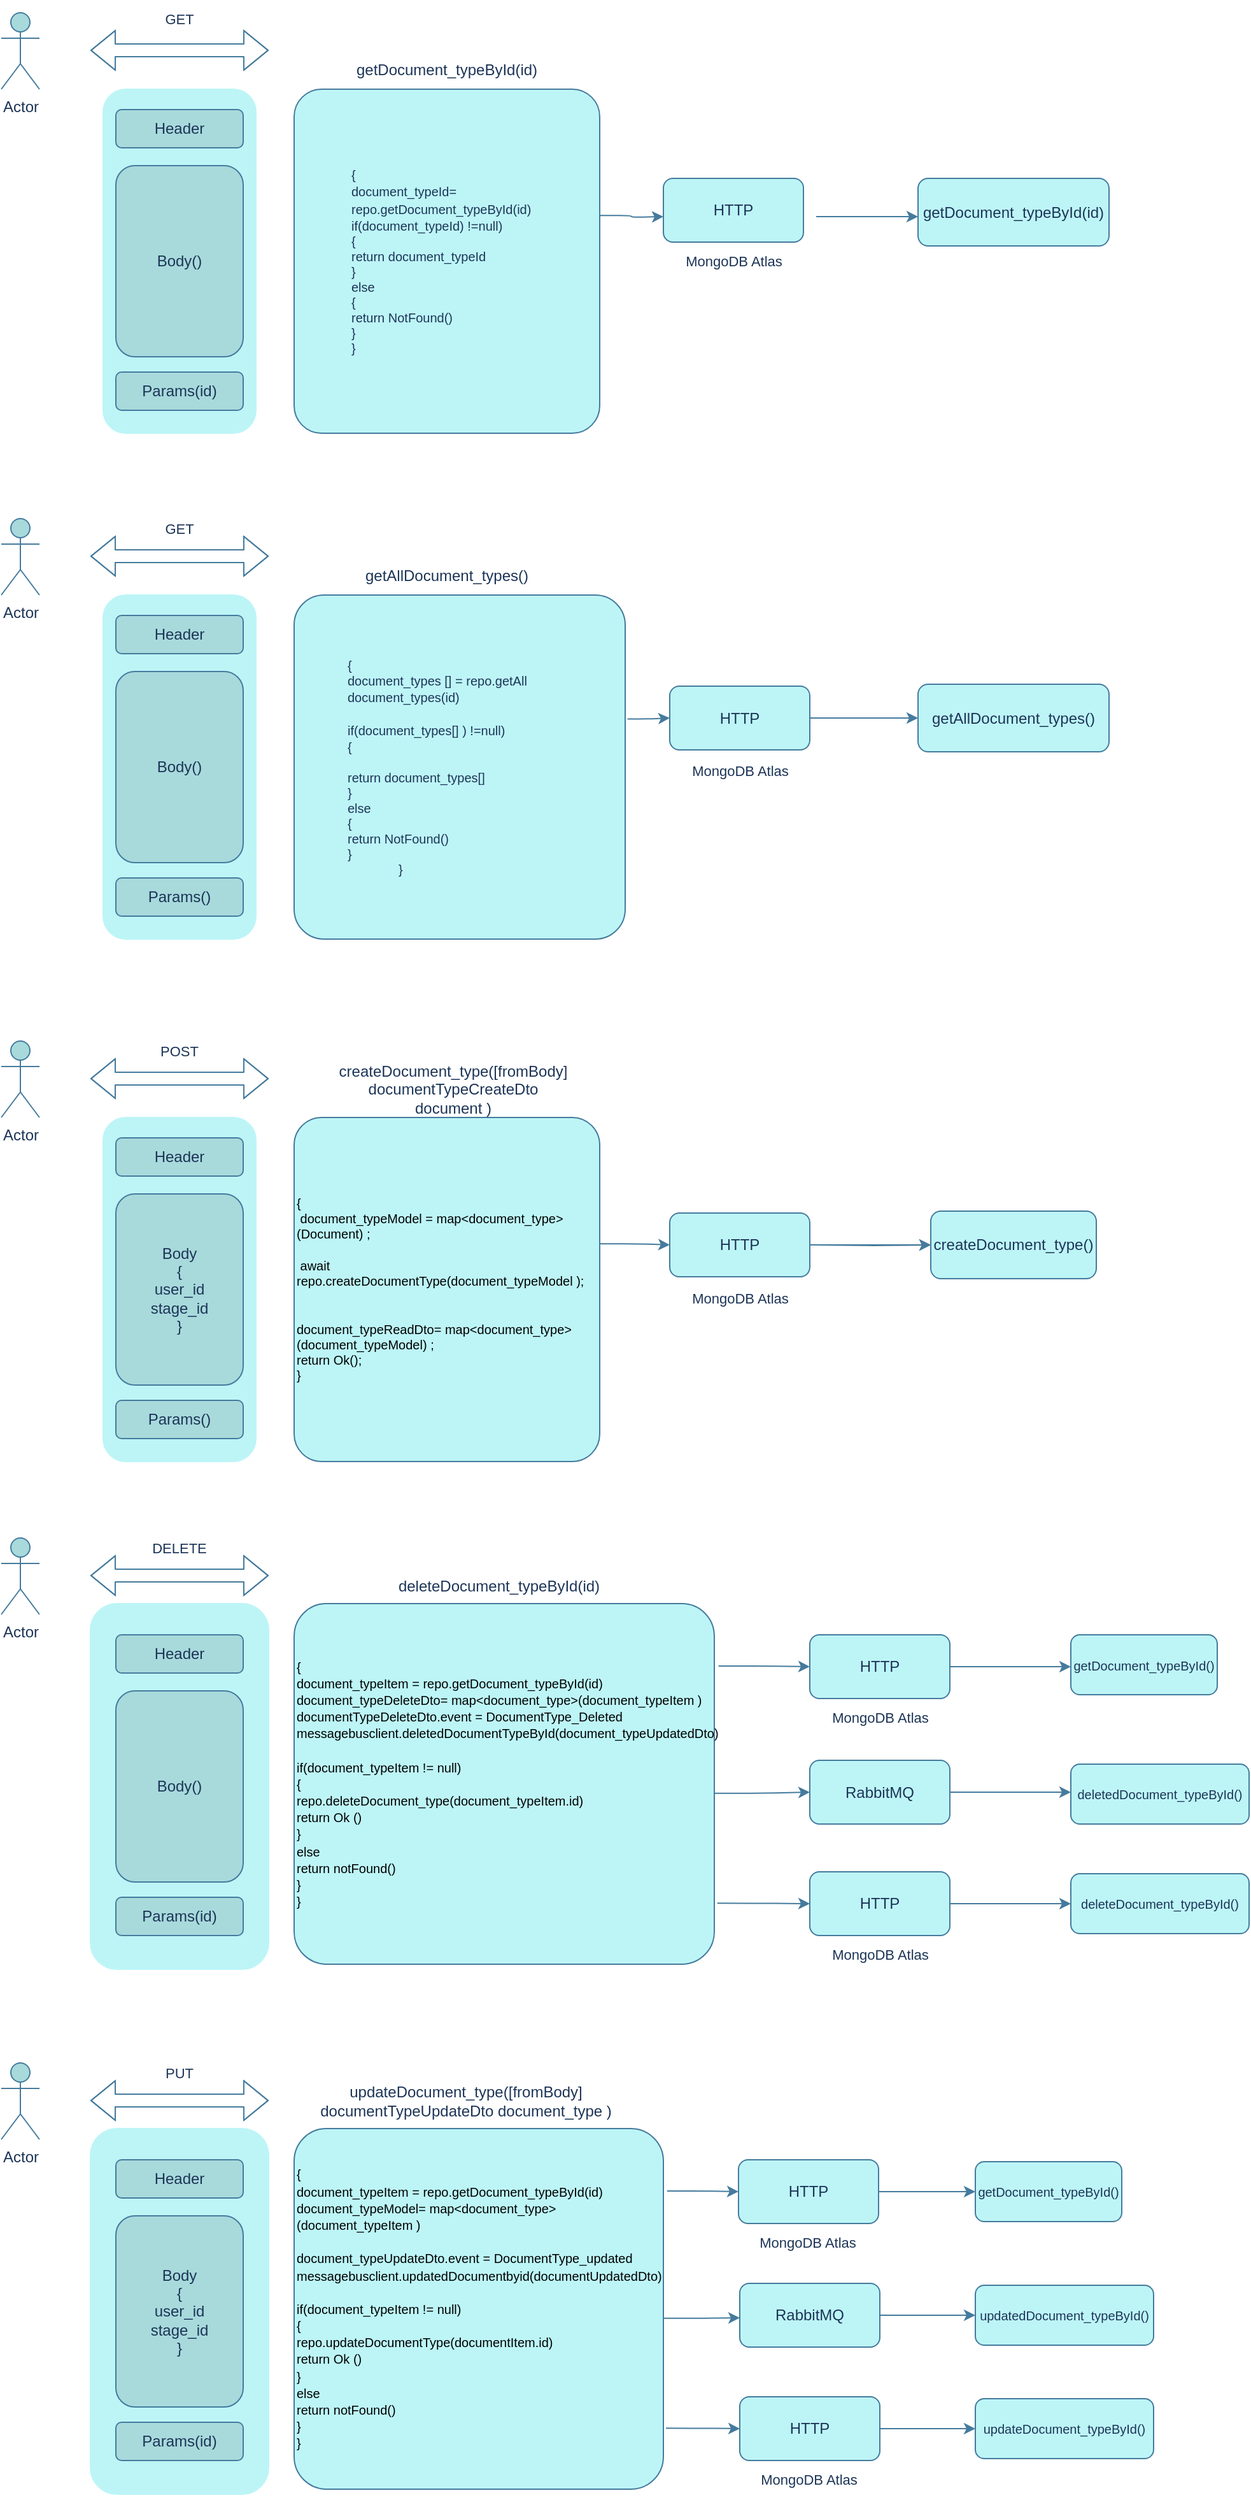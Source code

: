 <mxfile version="20.5.1" type="device"><diagram id="2zOACL7ZlqLiRT4N91eB" name="Page-1"><mxGraphModel dx="981" dy="503" grid="1" gridSize="10" guides="1" tooltips="1" connect="1" arrows="1" fold="1" page="1" pageScale="1" pageWidth="1169" pageHeight="827" math="0" shadow="0"><root><mxCell id="0"/><mxCell id="1" parent="0"/><mxCell id="7pNJb7nZ2fJXbk0nPie5-1" value="Actor" style="shape=umlActor;verticalLabelPosition=bottom;verticalAlign=top;html=1;outlineConnect=0;fillColor=#A8DADC;strokeColor=#457B9D;fontColor=#1D3557;rounded=1;" vertex="1" parent="1"><mxGeometry x="40" y="100" width="30" height="60" as="geometry"/></mxCell><mxCell id="7pNJb7nZ2fJXbk0nPie5-2" value="" style="whiteSpace=wrap;html=1;fillColor=#BDF5F7;strokeColor=#BDF5F7;fontColor=#1D3557;rounded=1;" vertex="1" parent="1"><mxGeometry x="120" y="160" width="120" height="270" as="geometry"/></mxCell><mxCell id="7pNJb7nZ2fJXbk0nPie5-3" value="Header" style="whiteSpace=wrap;html=1;fillColor=#A8DADC;strokeColor=#457B9D;fontColor=#1D3557;rounded=1;" vertex="1" parent="1"><mxGeometry x="130" y="176" width="100" height="30" as="geometry"/></mxCell><mxCell id="7pNJb7nZ2fJXbk0nPie5-4" value="Params(id)" style="whiteSpace=wrap;html=1;fillColor=#A8DADC;strokeColor=#457B9D;fontColor=#1D3557;rounded=1;" vertex="1" parent="1"><mxGeometry x="130" y="382" width="100" height="30" as="geometry"/></mxCell><mxCell id="7pNJb7nZ2fJXbk0nPie5-5" value="Body()" style="whiteSpace=wrap;html=1;fillColor=#A8DADC;strokeColor=#457B9D;fontColor=#1D3557;rounded=1;" vertex="1" parent="1"><mxGeometry x="130" y="220" width="100" height="150" as="geometry"/></mxCell><mxCell id="7pNJb7nZ2fJXbk0nPie5-6" value="" style="shape=flexArrow;endArrow=classic;startArrow=classic;html=1;rounded=1;labelBackgroundColor=#F1FAEE;strokeColor=#457B9D;fontColor=#1D3557;" edge="1" parent="1"><mxGeometry width="100" height="100" relative="1" as="geometry"><mxPoint x="110" y="129.5" as="sourcePoint"/><mxPoint x="250" y="129.5" as="targetPoint"/><Array as="points"><mxPoint x="190" y="129.5"/></Array></mxGeometry></mxCell><mxCell id="7pNJb7nZ2fJXbk0nPie5-7" style="edgeStyle=orthogonalEdgeStyle;orthogonalLoop=1;jettySize=auto;html=1;exitX=1;exitY=0.367;exitDx=0;exitDy=0;exitPerimeter=0;rounded=1;labelBackgroundColor=#F1FAEE;strokeColor=#457B9D;fontColor=#1D3557;" edge="1" parent="1" source="7pNJb7nZ2fJXbk0nPie5-8"><mxGeometry relative="1" as="geometry"><mxPoint x="560" y="260.04" as="targetPoint"/></mxGeometry></mxCell><mxCell id="7pNJb7nZ2fJXbk0nPie5-8" value="&lt;blockquote style=&quot;margin: 0 0 0 40px; border: none; padding: 0px;&quot;&gt;&lt;font style=&quot;font-size: 10px;&quot;&gt;{&lt;br&gt;&lt;/font&gt;&lt;font style=&quot;font-size: 10px;&quot;&gt;&lt;span style=&quot;text-align: justify;&quot;&gt;document_typeId&lt;/span&gt;= repo.getDocument_typeById(id)&lt;br&gt;&lt;/font&gt;&lt;font style=&quot;font-size: 10px;&quot;&gt;if(document_typeId) !=null) &lt;/font&gt;&lt;div style=&quot;font-size: 10px;&quot;&gt;&lt;span style=&quot;background-color: initial;&quot;&gt;&lt;font style=&quot;font-size: 10px;&quot;&gt;{&lt;/font&gt;&lt;/span&gt;&lt;/div&gt;&lt;div style=&quot;text-align: justify; font-size: 10px;&quot;&gt;&lt;span style=&quot;background-color: initial;&quot;&gt;&lt;font style=&quot;font-size: 10px;&quot;&gt;return document_typeId&lt;/font&gt;&lt;/span&gt;&lt;/div&gt;&lt;div style=&quot;text-align: justify; font-size: 10px;&quot;&gt;&lt;span style=&quot;background-color: initial;&quot;&gt;&lt;font style=&quot;font-size: 10px;&quot;&gt;}&lt;/font&gt;&lt;/span&gt;&lt;/div&gt;&lt;div style=&quot;text-align: justify; font-size: 10px;&quot;&gt;&lt;span style=&quot;background-color: initial;&quot;&gt;&lt;font style=&quot;font-size: 10px;&quot;&gt;else&lt;/font&gt;&lt;/span&gt;&lt;/div&gt;&lt;div style=&quot;text-align: justify; font-size: 10px;&quot;&gt;&lt;span style=&quot;background-color: initial;&quot;&gt;&lt;font style=&quot;font-size: 10px;&quot;&gt;{&lt;/font&gt;&lt;/span&gt;&lt;/div&gt;&lt;div style=&quot;text-align: justify; font-size: 10px;&quot;&gt;&lt;span style=&quot;background-color: initial;&quot;&gt;&lt;font style=&quot;font-size: 10px;&quot;&gt;return NotFound()&lt;/font&gt;&lt;/span&gt;&lt;/div&gt;&lt;div style=&quot;text-align: justify; font-size: 10px;&quot;&gt;&lt;span style=&quot;background-color: initial;&quot;&gt;&lt;font style=&quot;font-size: 10px;&quot;&gt;}&lt;/font&gt;&lt;/span&gt;&lt;/div&gt;&lt;div style=&quot;text-align: justify; font-size: 10px;&quot;&gt;&lt;span style=&quot;background-color: initial;&quot;&gt;&lt;font style=&quot;font-size: 10px;&quot;&gt;}&lt;/font&gt;&lt;/span&gt;&lt;/div&gt;&lt;/blockquote&gt;" style="whiteSpace=wrap;html=1;fillColor=#BDF5F7;strokeColor=#457B9D;fontColor=#1D3557;rounded=1;verticalAlign=middle;arcSize=9;fontSize=11;align=left;spacingLeft=3;" vertex="1" parent="1"><mxGeometry x="270" y="160" width="240" height="270" as="geometry"/></mxCell><mxCell id="7pNJb7nZ2fJXbk0nPie5-9" value="getDocument_typeById(id)" style="text;html=1;strokeColor=none;fillColor=none;align=center;verticalAlign=middle;whiteSpace=wrap;fontColor=#1D3557;rounded=1;" vertex="1" parent="1"><mxGeometry x="360" y="130" width="60" height="30" as="geometry"/></mxCell><mxCell id="7pNJb7nZ2fJXbk0nPie5-10" style="edgeStyle=orthogonalEdgeStyle;orthogonalLoop=1;jettySize=auto;html=1;entryX=0;entryY=0.5;entryDx=0;entryDy=0;rounded=1;labelBackgroundColor=#F1FAEE;strokeColor=#457B9D;fontColor=#1D3557;" edge="1" parent="1"><mxGeometry relative="1" as="geometry"><mxPoint x="680" y="260" as="sourcePoint"/><mxPoint x="760" y="260" as="targetPoint"/></mxGeometry></mxCell><mxCell id="7pNJb7nZ2fJXbk0nPie5-11" value="MongoDB Atlas" style="text;html=1;strokeColor=none;fillColor=none;align=center;verticalAlign=middle;whiteSpace=wrap;rounded=0;fontSize=11;fontColor=#1D3557;" vertex="1" parent="1"><mxGeometry x="572.5" y="280" width="85" height="30" as="geometry"/></mxCell><mxCell id="7pNJb7nZ2fJXbk0nPie5-12" value="Actor" style="shape=umlActor;verticalLabelPosition=bottom;verticalAlign=top;html=1;outlineConnect=0;fillColor=#A8DADC;strokeColor=#457B9D;fontColor=#1D3557;rounded=1;" vertex="1" parent="1"><mxGeometry x="40" y="497" width="30" height="60" as="geometry"/></mxCell><mxCell id="7pNJb7nZ2fJXbk0nPie5-13" value="" style="whiteSpace=wrap;html=1;fillColor=#BDF5F7;strokeColor=#BDF5F7;fontColor=#1D3557;rounded=1;" vertex="1" parent="1"><mxGeometry x="120" y="557" width="120" height="270" as="geometry"/></mxCell><mxCell id="7pNJb7nZ2fJXbk0nPie5-14" value="Header" style="whiteSpace=wrap;html=1;fillColor=#A8DADC;strokeColor=#457B9D;fontColor=#1D3557;rounded=1;" vertex="1" parent="1"><mxGeometry x="130" y="573" width="100" height="30" as="geometry"/></mxCell><mxCell id="7pNJb7nZ2fJXbk0nPie5-15" value="Params()" style="whiteSpace=wrap;html=1;fillColor=#A8DADC;strokeColor=#457B9D;fontColor=#1D3557;rounded=1;" vertex="1" parent="1"><mxGeometry x="130" y="779" width="100" height="30" as="geometry"/></mxCell><mxCell id="7pNJb7nZ2fJXbk0nPie5-16" value="Body()" style="whiteSpace=wrap;html=1;fillColor=#A8DADC;strokeColor=#457B9D;fontColor=#1D3557;rounded=1;" vertex="1" parent="1"><mxGeometry x="130" y="617" width="100" height="150" as="geometry"/></mxCell><mxCell id="7pNJb7nZ2fJXbk0nPie5-17" value="" style="shape=flexArrow;endArrow=classic;startArrow=classic;html=1;rounded=1;labelBackgroundColor=#F1FAEE;strokeColor=#457B9D;fontColor=#1D3557;" edge="1" parent="1"><mxGeometry width="100" height="100" relative="1" as="geometry"><mxPoint x="110" y="526.5" as="sourcePoint"/><mxPoint x="250" y="526.5" as="targetPoint"/><Array as="points"><mxPoint x="190" y="526.5"/></Array></mxGeometry></mxCell><mxCell id="7pNJb7nZ2fJXbk0nPie5-18" style="edgeStyle=orthogonalEdgeStyle;rounded=1;orthogonalLoop=1;jettySize=auto;html=1;strokeColor=#457B9D;fontSize=10;fontColor=#1D3557;fillColor=#A8DADC;exitX=1.007;exitY=0.36;exitDx=0;exitDy=0;exitPerimeter=0;" edge="1" parent="1" source="7pNJb7nZ2fJXbk0nPie5-19" target="7pNJb7nZ2fJXbk0nPie5-59"><mxGeometry relative="1" as="geometry"/></mxCell><mxCell id="7pNJb7nZ2fJXbk0nPie5-19" value="&lt;blockquote style=&quot;margin: 0 0 0 40px; border: none; padding: 0px;&quot;&gt;&lt;div style=&quot;&quot;&gt;&lt;span style=&quot;font-size: 10px; background-color: initial;&quot;&gt;{&lt;/span&gt;&lt;/div&gt;&lt;font style=&quot;font-size: 10px;&quot;&gt;&lt;div style=&quot;&quot;&gt;&lt;span style=&quot;background-color: initial;&quot;&gt;document_types [] = repo.getAll&lt;/span&gt;&lt;/div&gt;&lt;/font&gt;&lt;span style=&quot;font-size: 10px;&quot;&gt;document_types&lt;/span&gt;&lt;span style=&quot;background-color: initial; font-size: 10px;&quot;&gt;(id)&lt;/span&gt;&lt;/blockquote&gt;&lt;blockquote style=&quot;margin: 0 0 0 40px; border: none; padding: 0px;&quot;&gt;&lt;blockquote style=&quot;margin: 0 0 0 40px; border: none; padding: 0px;&quot;&gt;&lt;div style=&quot;&quot;&gt;&lt;span style=&quot;font-size: 10px; background-color: initial;&quot;&gt;&lt;br&gt;&lt;/span&gt;&lt;/div&gt;&lt;/blockquote&gt;&lt;font style=&quot;font-size: 10px;&quot;&gt;&lt;div style=&quot;&quot;&gt;&lt;span style=&quot;background-color: initial;&quot;&gt;if(&lt;/span&gt;document_types&lt;span style=&quot;background-color: initial;&quot;&gt;[] ) !=null)&lt;/span&gt;&lt;/div&gt;&lt;/font&gt;&lt;span style=&quot;font-size: 10px; background-color: initial;&quot;&gt;{&lt;/span&gt;&lt;br&gt;&lt;blockquote style=&quot;margin: 0 0 0 40px; border: none; padding: 0px;&quot;&gt;&lt;div style=&quot;font-size: 10px;&quot;&gt;&lt;span style=&quot;background-color: initial;&quot;&gt;&lt;font style=&quot;font-size: 10px;&quot;&gt;&lt;br&gt;&lt;/font&gt;&lt;/span&gt;&lt;/div&gt;&lt;/blockquote&gt;&lt;div style=&quot;font-size: 10px;&quot;&gt;&lt;span style=&quot;background-color: initial;&quot;&gt;&lt;font style=&quot;font-size: 10px;&quot;&gt;return&amp;nbsp;&lt;/font&gt;&lt;/span&gt;document_types&lt;span style=&quot;background-color: initial;&quot;&gt;&lt;font style=&quot;font-size: 10px;&quot;&gt;[]&lt;/font&gt;&lt;/span&gt;&lt;/div&gt;&lt;div style=&quot;font-size: 10px;&quot;&gt;&lt;span style=&quot;background-color: initial;&quot;&gt;&lt;font style=&quot;font-size: 10px;&quot;&gt;}&lt;/font&gt;&lt;/span&gt;&lt;/div&gt;&lt;div style=&quot;font-size: 10px;&quot;&gt;&lt;span style=&quot;background-color: initial;&quot;&gt;&lt;font style=&quot;font-size: 10px;&quot;&gt;else&lt;/font&gt;&lt;/span&gt;&lt;/div&gt;&lt;div style=&quot;font-size: 10px;&quot;&gt;&lt;span style=&quot;background-color: initial;&quot;&gt;&lt;font style=&quot;font-size: 10px;&quot;&gt;{&lt;/font&gt;&lt;/span&gt;&lt;/div&gt;&lt;div style=&quot;font-size: 10px;&quot;&gt;&lt;span style=&quot;background-color: initial;&quot;&gt;&lt;font style=&quot;font-size: 10px;&quot;&gt;return NotFound()&lt;/font&gt;&lt;/span&gt;&lt;/div&gt;&lt;div style=&quot;font-size: 10px;&quot;&gt;&lt;span style=&quot;background-color: initial;&quot;&gt;&lt;font style=&quot;font-size: 10px;&quot;&gt;}&lt;/font&gt;&lt;/span&gt;&lt;/div&gt;&lt;blockquote style=&quot;margin: 0 0 0 40px; border: none; padding: 0px;&quot;&gt;&lt;div style=&quot;font-size: 10px;&quot;&gt;&lt;span style=&quot;background-color: initial;&quot;&gt;&lt;font style=&quot;font-size: 10px;&quot;&gt;}&lt;/font&gt;&lt;/span&gt;&lt;/div&gt;&lt;/blockquote&gt;&lt;/blockquote&gt;&lt;blockquote style=&quot;margin: 0 0 0 40px; border: none; padding: 0px;&quot;&gt;&lt;/blockquote&gt;" style="whiteSpace=wrap;html=1;fillColor=#BDF5F7;strokeColor=#457B9D;fontColor=#1D3557;rounded=1;verticalAlign=middle;arcSize=9;fontSize=11;align=left;" vertex="1" parent="1"><mxGeometry x="270" y="557" width="260" height="270" as="geometry"/></mxCell><mxCell id="7pNJb7nZ2fJXbk0nPie5-20" value="getAllDocument_types()" style="text;html=1;strokeColor=none;fillColor=none;align=center;verticalAlign=middle;whiteSpace=wrap;fontColor=#1D3557;rounded=1;" vertex="1" parent="1"><mxGeometry x="360" y="527" width="60" height="30" as="geometry"/></mxCell><mxCell id="7pNJb7nZ2fJXbk0nPie5-21" value="MongoDB Atlas" style="text;html=1;strokeColor=none;fillColor=none;align=center;verticalAlign=middle;whiteSpace=wrap;rounded=0;fontSize=11;fontColor=#1D3557;" vertex="1" parent="1"><mxGeometry x="577.5" y="680" width="85" height="30" as="geometry"/></mxCell><mxCell id="7pNJb7nZ2fJXbk0nPie5-22" value="GET" style="text;html=1;strokeColor=none;fillColor=none;align=center;verticalAlign=middle;whiteSpace=wrap;rounded=0;fontSize=11;fontColor=#1D3557;" vertex="1" parent="1"><mxGeometry x="150" y="90" width="60" height="30" as="geometry"/></mxCell><mxCell id="7pNJb7nZ2fJXbk0nPie5-23" value="GET" style="text;html=1;strokeColor=none;fillColor=none;align=center;verticalAlign=middle;whiteSpace=wrap;rounded=0;fontSize=11;fontColor=#1D3557;" vertex="1" parent="1"><mxGeometry x="150" y="490" width="60" height="30" as="geometry"/></mxCell><mxCell id="7pNJb7nZ2fJXbk0nPie5-24" value="Actor" style="shape=umlActor;verticalLabelPosition=bottom;verticalAlign=top;html=1;outlineConnect=0;fillColor=#A8DADC;strokeColor=#457B9D;fontColor=#1D3557;rounded=1;" vertex="1" parent="1"><mxGeometry x="40" y="907" width="30" height="60" as="geometry"/></mxCell><mxCell id="7pNJb7nZ2fJXbk0nPie5-25" value="" style="whiteSpace=wrap;html=1;fillColor=#BDF5F7;strokeColor=#BDF5F7;fontColor=#1D3557;rounded=1;" vertex="1" parent="1"><mxGeometry x="120" y="967" width="120" height="270" as="geometry"/></mxCell><mxCell id="7pNJb7nZ2fJXbk0nPie5-26" value="Header" style="whiteSpace=wrap;html=1;fillColor=#A8DADC;strokeColor=#457B9D;fontColor=#1D3557;rounded=1;" vertex="1" parent="1"><mxGeometry x="130" y="983" width="100" height="30" as="geometry"/></mxCell><mxCell id="7pNJb7nZ2fJXbk0nPie5-27" value="Params()" style="whiteSpace=wrap;html=1;fillColor=#A8DADC;strokeColor=#457B9D;fontColor=#1D3557;rounded=1;" vertex="1" parent="1"><mxGeometry x="130" y="1189" width="100" height="30" as="geometry"/></mxCell><mxCell id="7pNJb7nZ2fJXbk0nPie5-28" value="Body&lt;br&gt;{&lt;br&gt;user_id&lt;br&gt;stage_id&lt;br&gt;}" style="whiteSpace=wrap;html=1;fillColor=#A8DADC;strokeColor=#457B9D;fontColor=#1D3557;rounded=1;" vertex="1" parent="1"><mxGeometry x="130" y="1027" width="100" height="150" as="geometry"/></mxCell><mxCell id="7pNJb7nZ2fJXbk0nPie5-29" value="" style="shape=flexArrow;endArrow=classic;startArrow=classic;html=1;rounded=1;labelBackgroundColor=#F1FAEE;strokeColor=#457B9D;fontColor=#1D3557;" edge="1" parent="1"><mxGeometry width="100" height="100" relative="1" as="geometry"><mxPoint x="110" y="936.5" as="sourcePoint"/><mxPoint x="250" y="936.5" as="targetPoint"/><Array as="points"><mxPoint x="190" y="936.5"/></Array></mxGeometry></mxCell><mxCell id="7pNJb7nZ2fJXbk0nPie5-30" style="edgeStyle=orthogonalEdgeStyle;orthogonalLoop=1;jettySize=auto;html=1;exitX=1;exitY=0.367;exitDx=0;exitDy=0;exitPerimeter=0;rounded=1;labelBackgroundColor=#F1FAEE;strokeColor=#457B9D;fontColor=#1D3557;entryX=0;entryY=0.5;entryDx=0;entryDy=0;" edge="1" parent="1" source="7pNJb7nZ2fJXbk0nPie5-31" target="7pNJb7nZ2fJXbk0nPie5-57"><mxGeometry relative="1" as="geometry"><mxPoint x="560" y="1067" as="targetPoint"/></mxGeometry></mxCell><mxCell id="7pNJb7nZ2fJXbk0nPie5-31" value="&lt;blockquote style=&quot;margin: 0 0 0 40px; border: none; padding: 0px;&quot;&gt;&lt;/blockquote&gt;&lt;span style=&quot;color: rgb(0, 0, 0); font-size: 10px; background-color: initial;&quot;&gt;&lt;div style=&quot;&quot;&gt;&lt;span style=&quot;background-color: initial;&quot;&gt;{&lt;/span&gt;&lt;/div&gt;&lt;/span&gt;&lt;font style=&quot;font-size: 10px;&quot;&gt;&lt;div style=&quot;&quot;&gt;&lt;span style=&quot;color: rgb(0, 0, 0); background-color: initial;&quot;&gt;&amp;nbsp;document_typeModel = map&amp;lt;document_type&amp;gt;(Document) ;&lt;/span&gt;&lt;/div&gt;&lt;/font&gt;&lt;blockquote style=&quot;margin: 0 0 0 40px; border: none; padding: 0px;&quot;&gt;&lt;/blockquote&gt;&lt;font color=&quot;#000000&quot;&gt;&lt;div style=&quot;&quot;&gt;&lt;span style=&quot;font-size: 10px;&quot;&gt;&lt;br&gt;&lt;/span&gt;&lt;/div&gt;&lt;/font&gt;&lt;blockquote style=&quot;margin: 0 0 0 40px; border: none; padding: 0px;&quot;&gt;&lt;blockquote style=&quot;margin: 0 0 0 40px; border: none; padding: 0px;&quot;&gt;&lt;/blockquote&gt;&lt;/blockquote&gt;&lt;span style=&quot;background-color: initial; font-size: 10px; color: rgb(0, 0, 0);&quot;&gt;&lt;div style=&quot;&quot;&gt;&lt;span style=&quot;background-color: initial;&quot;&gt;&amp;nbsp;await repo.createDocumentType(&lt;/span&gt;&lt;span style=&quot;background-color: initial;&quot;&gt;document_typeModel&amp;nbsp;&lt;/span&gt;&lt;span style=&quot;background-color: initial;&quot;&gt;);&lt;/span&gt;&lt;/div&gt;&lt;/span&gt;&lt;font style=&quot;&quot;&gt;&lt;div style=&quot;&quot;&gt;&lt;font color=&quot;#000000&quot;&gt;&lt;span style=&quot;font-size: 10px;&quot;&gt;&lt;br&gt;&lt;/span&gt;&lt;/font&gt;&lt;/div&gt;&lt;/font&gt;&lt;font color=&quot;#000000&quot;&gt;&lt;div style=&quot;&quot;&gt;&lt;span style=&quot;font-size: 10px;&quot;&gt;&lt;br&gt;&lt;/span&gt;&lt;/div&gt;&lt;/font&gt;&lt;font style=&quot;font-size: 10px;&quot;&gt;&lt;div style=&quot;&quot;&gt;&lt;span style=&quot;background-color: initial; color: rgb(0, 0, 0);&quot;&gt;document_typeReadDto= map&amp;lt;document_type&amp;gt;(&lt;/span&gt;&lt;span style=&quot;background-color: initial; color: rgb(0, 0, 0);&quot;&gt;document_typeModel) ;&lt;/span&gt;&lt;/div&gt;&lt;/font&gt;&lt;font style=&quot;font-size: 10px;&quot;&gt;&lt;div style=&quot;&quot;&gt;&lt;span style=&quot;color: rgb(0, 0, 0); background-color: initial;&quot;&gt;return Ok();&lt;/span&gt;&lt;/div&gt;&lt;/font&gt;&lt;div style=&quot;color: rgb(212, 212, 212); background-color: rgb(30, 30, 30); font-family: consolas, &amp;quot;courier new&amp;quot;, monospace; line-height: 19px; font-size: 10px;&quot;&gt;&lt;/div&gt;&lt;span style=&quot;color: rgb(0, 0, 0); font-size: 10px;&quot;&gt;&lt;div style=&quot;&quot;&gt;&lt;span style=&quot;background-color: initial;&quot;&gt;}&lt;/span&gt;&lt;/div&gt;&lt;/span&gt;" style="whiteSpace=wrap;html=1;fillColor=#BDF5F7;strokeColor=#457B9D;fontColor=#1D3557;rounded=1;verticalAlign=middle;arcSize=9;fontSize=11;align=left;" vertex="1" parent="1"><mxGeometry x="270" y="967" width="240" height="270" as="geometry"/></mxCell><mxCell id="7pNJb7nZ2fJXbk0nPie5-32" value="createDocument_type([fromBody] documentTypeCreateDto document )" style="text;html=1;strokeColor=none;fillColor=none;align=center;verticalAlign=middle;whiteSpace=wrap;fontColor=#1D3557;rounded=1;" vertex="1" parent="1"><mxGeometry x="300" y="930" width="190" height="30" as="geometry"/></mxCell><mxCell id="7pNJb7nZ2fJXbk0nPie5-33" style="edgeStyle=orthogonalEdgeStyle;orthogonalLoop=1;jettySize=auto;html=1;entryX=0;entryY=0.5;entryDx=0;entryDy=0;rounded=1;labelBackgroundColor=#F1FAEE;strokeColor=#457B9D;fontColor=#1D3557;" edge="1" parent="1" target="7pNJb7nZ2fJXbk0nPie5-34"><mxGeometry relative="1" as="geometry"><mxPoint x="680" y="1067" as="sourcePoint"/></mxGeometry></mxCell><mxCell id="7pNJb7nZ2fJXbk0nPie5-34" value="createDocument_type()" style="whiteSpace=wrap;html=1;fillColor=#BDF5F7;strokeColor=#457B9D;fontColor=#1D3557;rounded=1;" vertex="1" parent="1"><mxGeometry x="770" y="1040.5" width="130" height="53" as="geometry"/></mxCell><mxCell id="7pNJb7nZ2fJXbk0nPie5-35" value="MongoDB Atlas" style="text;html=1;strokeColor=none;fillColor=none;align=center;verticalAlign=middle;whiteSpace=wrap;rounded=0;fontSize=11;fontColor=#1D3557;" vertex="1" parent="1"><mxGeometry x="577.5" y="1093.5" width="85" height="30" as="geometry"/></mxCell><mxCell id="7pNJb7nZ2fJXbk0nPie5-36" value="POST" style="text;html=1;strokeColor=none;fillColor=none;align=center;verticalAlign=middle;whiteSpace=wrap;rounded=0;fontSize=11;fontColor=#1D3557;" vertex="1" parent="1"><mxGeometry x="150" y="900" width="60" height="30" as="geometry"/></mxCell><mxCell id="7pNJb7nZ2fJXbk0nPie5-37" value="Actor" style="shape=umlActor;verticalLabelPosition=bottom;verticalAlign=top;html=1;outlineConnect=0;fillColor=#A8DADC;strokeColor=#457B9D;fontColor=#1D3557;rounded=1;" vertex="1" parent="1"><mxGeometry x="40" y="1297" width="30" height="60" as="geometry"/></mxCell><mxCell id="7pNJb7nZ2fJXbk0nPie5-38" value="" style="whiteSpace=wrap;html=1;fillColor=#BDF5F7;strokeColor=#BDF5F7;fontColor=#1D3557;rounded=1;" vertex="1" parent="1"><mxGeometry x="110" y="1348.5" width="140" height="287" as="geometry"/></mxCell><mxCell id="7pNJb7nZ2fJXbk0nPie5-39" value="Header" style="whiteSpace=wrap;html=1;fillColor=#A8DADC;strokeColor=#457B9D;fontColor=#1D3557;rounded=1;" vertex="1" parent="1"><mxGeometry x="130" y="1373" width="100" height="30" as="geometry"/></mxCell><mxCell id="7pNJb7nZ2fJXbk0nPie5-40" value="Params(id)" style="whiteSpace=wrap;html=1;fillColor=#A8DADC;strokeColor=#457B9D;fontColor=#1D3557;rounded=1;" vertex="1" parent="1"><mxGeometry x="130" y="1579" width="100" height="30" as="geometry"/></mxCell><mxCell id="7pNJb7nZ2fJXbk0nPie5-41" value="Body()" style="whiteSpace=wrap;html=1;fillColor=#A8DADC;strokeColor=#457B9D;fontColor=#1D3557;rounded=1;" vertex="1" parent="1"><mxGeometry x="130" y="1417" width="100" height="150" as="geometry"/></mxCell><mxCell id="7pNJb7nZ2fJXbk0nPie5-42" value="" style="shape=flexArrow;endArrow=classic;startArrow=classic;html=1;rounded=1;labelBackgroundColor=#F1FAEE;strokeColor=#457B9D;fontColor=#1D3557;" edge="1" parent="1"><mxGeometry width="100" height="100" relative="1" as="geometry"><mxPoint x="110" y="1326.5" as="sourcePoint"/><mxPoint x="250" y="1326.5" as="targetPoint"/><Array as="points"><mxPoint x="190" y="1326.5"/></Array></mxGeometry></mxCell><mxCell id="7pNJb7nZ2fJXbk0nPie5-43" style="edgeStyle=orthogonalEdgeStyle;rounded=1;orthogonalLoop=1;jettySize=auto;html=1;entryX=0;entryY=0.5;entryDx=0;entryDy=0;strokeColor=#457B9D;fontSize=10;fontColor=#1D3557;fillColor=#A8DADC;exitX=1.01;exitY=0.173;exitDx=0;exitDy=0;exitPerimeter=0;" edge="1" parent="1" source="7pNJb7nZ2fJXbk0nPie5-46" target="7pNJb7nZ2fJXbk0nPie5-49"><mxGeometry relative="1" as="geometry"/></mxCell><mxCell id="7pNJb7nZ2fJXbk0nPie5-44" style="edgeStyle=orthogonalEdgeStyle;rounded=1;orthogonalLoop=1;jettySize=auto;html=1;strokeColor=#457B9D;fontSize=10;fontColor=#1D3557;fillColor=#A8DADC;exitX=0.999;exitY=0.526;exitDx=0;exitDy=0;exitPerimeter=0;entryX=0;entryY=0.5;entryDx=0;entryDy=0;" edge="1" parent="1" source="7pNJb7nZ2fJXbk0nPie5-46" target="7pNJb7nZ2fJXbk0nPie5-61"><mxGeometry relative="1" as="geometry"><mxPoint x="620" y="1497" as="targetPoint"/></mxGeometry></mxCell><mxCell id="7pNJb7nZ2fJXbk0nPie5-45" style="edgeStyle=orthogonalEdgeStyle;rounded=1;orthogonalLoop=1;jettySize=auto;html=1;strokeColor=#457B9D;fontSize=10;fontColor=#1D3557;fillColor=#A8DADC;exitX=1.007;exitY=0.831;exitDx=0;exitDy=0;exitPerimeter=0;" edge="1" parent="1" source="7pNJb7nZ2fJXbk0nPie5-46" target="7pNJb7nZ2fJXbk0nPie5-63"><mxGeometry relative="1" as="geometry"/></mxCell><mxCell id="7pNJb7nZ2fJXbk0nPie5-46" value="&lt;font style=&quot;font-size: 10px;&quot;&gt;&lt;span style=&quot;color: rgb(0, 0, 0);&quot;&gt;{&lt;/span&gt;&lt;br style=&quot;color: rgb(0, 0, 0);&quot;&gt;&lt;span style=&quot;color: rgb(0, 0, 0);&quot;&gt;document_typeItem = repo.getDocument_typeById(id)&lt;/span&gt;&lt;br style=&quot;color: rgb(0, 0, 0);&quot;&gt;&lt;span style=&quot;color: rgb(0, 0, 0);&quot;&gt;document_typeDeleteDto= map&amp;lt;&lt;/span&gt;&lt;span style=&quot;color: rgb(0, 0, 0);&quot;&gt;document_type&lt;/span&gt;&lt;span style=&quot;color: rgb(0, 0, 0);&quot;&gt;&amp;gt;(document_typeItem&amp;nbsp;)&lt;/span&gt;&lt;br style=&quot;color: rgb(0, 0, 0);&quot;&gt;&lt;span style=&quot;color: rgb(0, 0, 0);&quot;&gt;documentTypeDeleteDto.event = DocumentType_Deleted&lt;/span&gt;&lt;br style=&quot;color: rgb(0, 0, 0);&quot;&gt;&lt;span style=&quot;color: rgb(0, 0, 0);&quot;&gt;messagebusclient.deletedDocumentTypeById(document_typeUpdatedDto)&lt;br&gt;&lt;/span&gt;&lt;br style=&quot;color: rgb(0, 0, 0);&quot;&gt;&lt;span style=&quot;color: rgb(0, 0, 0);&quot;&gt;if(document_typeItem != null)&lt;/span&gt;&lt;br style=&quot;color: rgb(0, 0, 0);&quot;&gt;&lt;span style=&quot;color: rgb(0, 0, 0);&quot;&gt;{&lt;/span&gt;&lt;br style=&quot;color: rgb(0, 0, 0);&quot;&gt;&lt;span style=&quot;color: rgb(0, 0, 0);&quot;&gt;repo.deleteDocument_type(document_typeItem.id)&lt;/span&gt;&lt;br style=&quot;color: rgb(0, 0, 0);&quot;&gt;&lt;span style=&quot;color: rgb(0, 0, 0);&quot;&gt;return Ok ()&lt;/span&gt;&lt;br style=&quot;color: rgb(0, 0, 0);&quot;&gt;&lt;span style=&quot;color: rgb(0, 0, 0);&quot;&gt;}&lt;/span&gt;&lt;br style=&quot;color: rgb(0, 0, 0);&quot;&gt;&lt;span style=&quot;color: rgb(0, 0, 0);&quot;&gt;else&lt;/span&gt;&lt;br style=&quot;color: rgb(0, 0, 0);&quot;&gt;&lt;span style=&quot;color: rgb(0, 0, 0);&quot;&gt;return notFound()&lt;/span&gt;&lt;br style=&quot;color: rgb(0, 0, 0);&quot;&gt;&lt;span style=&quot;color: rgb(0, 0, 0);&quot;&gt;}&lt;br&gt;}&lt;br&gt;&lt;/span&gt;&lt;/font&gt;" style="whiteSpace=wrap;html=1;fillColor=#BDF5F7;strokeColor=#457B9D;fontColor=#1D3557;rounded=1;verticalAlign=middle;arcSize=9;fontSize=11;align=left;" vertex="1" parent="1"><mxGeometry x="270" y="1348.5" width="330" height="283" as="geometry"/></mxCell><mxCell id="7pNJb7nZ2fJXbk0nPie5-47" value="deleteDocument_typeById(id)" style="text;html=1;strokeColor=none;fillColor=none;align=center;verticalAlign=middle;whiteSpace=wrap;fontColor=#1D3557;rounded=1;" vertex="1" parent="1"><mxGeometry x="401" y="1320" width="60" height="30" as="geometry"/></mxCell><mxCell id="7pNJb7nZ2fJXbk0nPie5-48" style="edgeStyle=orthogonalEdgeStyle;rounded=1;orthogonalLoop=1;jettySize=auto;html=1;strokeColor=#457B9D;fontSize=10;fontColor=#1D3557;fillColor=#A8DADC;" edge="1" parent="1" source="7pNJb7nZ2fJXbk0nPie5-49"><mxGeometry relative="1" as="geometry"><mxPoint x="880" y="1398" as="targetPoint"/></mxGeometry></mxCell><mxCell id="7pNJb7nZ2fJXbk0nPie5-49" value="HTTP" style="whiteSpace=wrap;html=1;flipV=1;flipH=1;fillColor=#BDF5F7;strokeColor=#457B9D;fontColor=#1D3557;rounded=1;" vertex="1" parent="1"><mxGeometry x="675" y="1373" width="110" height="50" as="geometry"/></mxCell><mxCell id="7pNJb7nZ2fJXbk0nPie5-51" value="MongoDB Atlas" style="text;html=1;strokeColor=none;fillColor=none;align=center;verticalAlign=middle;whiteSpace=wrap;rounded=0;fontSize=11;fontColor=#1D3557;" vertex="1" parent="1"><mxGeometry x="687.5" y="1423" width="85" height="30" as="geometry"/></mxCell><mxCell id="7pNJb7nZ2fJXbk0nPie5-52" value="DELETE" style="text;html=1;strokeColor=none;fillColor=none;align=center;verticalAlign=middle;whiteSpace=wrap;rounded=0;fontSize=11;fontColor=#1D3557;" vertex="1" parent="1"><mxGeometry x="150" y="1290" width="60" height="30" as="geometry"/></mxCell><mxCell id="7pNJb7nZ2fJXbk0nPie5-54" value="HTTP" style="whiteSpace=wrap;html=1;flipV=1;flipH=1;fillColor=#BDF5F7;strokeColor=#457B9D;fontColor=#1D3557;rounded=1;" vertex="1" parent="1"><mxGeometry x="560" y="230" width="110" height="50" as="geometry"/></mxCell><mxCell id="7pNJb7nZ2fJXbk0nPie5-55" value="getAllDocument_types()" style="whiteSpace=wrap;html=1;fillColor=#BDF5F7;strokeColor=#457B9D;fontColor=#1D3557;rounded=1;" vertex="1" parent="1"><mxGeometry x="760" y="627" width="150" height="53" as="geometry"/></mxCell><mxCell id="7pNJb7nZ2fJXbk0nPie5-56" value="" style="edgeStyle=orthogonalEdgeStyle;rounded=1;orthogonalLoop=1;jettySize=auto;html=1;strokeColor=#457B9D;fontSize=10;fontColor=#1D3557;fillColor=#A8DADC;" edge="1" parent="1" source="7pNJb7nZ2fJXbk0nPie5-57" target="7pNJb7nZ2fJXbk0nPie5-34"><mxGeometry relative="1" as="geometry"/></mxCell><mxCell id="7pNJb7nZ2fJXbk0nPie5-57" value="HTTP" style="whiteSpace=wrap;html=1;flipV=1;flipH=1;fillColor=#BDF5F7;strokeColor=#457B9D;fontColor=#1D3557;rounded=1;" vertex="1" parent="1"><mxGeometry x="565" y="1042" width="110" height="50" as="geometry"/></mxCell><mxCell id="7pNJb7nZ2fJXbk0nPie5-58" style="edgeStyle=orthogonalEdgeStyle;rounded=1;orthogonalLoop=1;jettySize=auto;html=1;strokeColor=#457B9D;fontSize=10;fontColor=#1D3557;fillColor=#A8DADC;" edge="1" parent="1" source="7pNJb7nZ2fJXbk0nPie5-59" target="7pNJb7nZ2fJXbk0nPie5-55"><mxGeometry relative="1" as="geometry"/></mxCell><mxCell id="7pNJb7nZ2fJXbk0nPie5-59" value="HTTP" style="whiteSpace=wrap;html=1;flipV=1;flipH=1;fillColor=#BDF5F7;strokeColor=#457B9D;fontColor=#1D3557;rounded=1;" vertex="1" parent="1"><mxGeometry x="565" y="628.5" width="110" height="50" as="geometry"/></mxCell><mxCell id="7pNJb7nZ2fJXbk0nPie5-60" style="edgeStyle=orthogonalEdgeStyle;rounded=1;orthogonalLoop=1;jettySize=auto;html=1;strokeColor=#457B9D;fontSize=10;fontColor=#1D3557;fillColor=#A8DADC;" edge="1" parent="1" source="7pNJb7nZ2fJXbk0nPie5-61"><mxGeometry relative="1" as="geometry"><mxPoint x="880" y="1496.5" as="targetPoint"/></mxGeometry></mxCell><mxCell id="7pNJb7nZ2fJXbk0nPie5-61" value="RabbitMQ" style="whiteSpace=wrap;html=1;flipV=1;flipH=1;fillColor=#BDF5F7;strokeColor=#457B9D;fontColor=#1D3557;rounded=1;" vertex="1" parent="1"><mxGeometry x="675" y="1471.5" width="110" height="50" as="geometry"/></mxCell><mxCell id="7pNJb7nZ2fJXbk0nPie5-62" style="edgeStyle=orthogonalEdgeStyle;rounded=1;orthogonalLoop=1;jettySize=auto;html=1;entryX=0;entryY=0.5;entryDx=0;entryDy=0;strokeColor=#457B9D;fontSize=10;fontColor=#1D3557;fillColor=#A8DADC;" edge="1" parent="1" source="7pNJb7nZ2fJXbk0nPie5-63"><mxGeometry relative="1" as="geometry"><mxPoint x="880" y="1584" as="targetPoint"/></mxGeometry></mxCell><mxCell id="7pNJb7nZ2fJXbk0nPie5-63" value="HTTP" style="whiteSpace=wrap;html=1;flipV=1;flipH=1;fillColor=#BDF5F7;strokeColor=#457B9D;fontColor=#1D3557;rounded=1;" vertex="1" parent="1"><mxGeometry x="675" y="1559" width="110" height="50" as="geometry"/></mxCell><mxCell id="7pNJb7nZ2fJXbk0nPie5-64" value="MongoDB Atlas" style="text;html=1;strokeColor=none;fillColor=none;align=center;verticalAlign=middle;whiteSpace=wrap;rounded=0;fontSize=11;fontColor=#1D3557;" vertex="1" parent="1"><mxGeometry x="687.5" y="1609" width="85" height="30" as="geometry"/></mxCell><mxCell id="7pNJb7nZ2fJXbk0nPie5-67" value="Actor" style="shape=umlActor;verticalLabelPosition=bottom;verticalAlign=top;html=1;outlineConnect=0;fillColor=#A8DADC;strokeColor=#457B9D;fontColor=#1D3557;rounded=1;" vertex="1" parent="1"><mxGeometry x="40" y="1709" width="30" height="60" as="geometry"/></mxCell><mxCell id="7pNJb7nZ2fJXbk0nPie5-68" value="" style="whiteSpace=wrap;html=1;fillColor=#BDF5F7;strokeColor=#BDF5F7;fontColor=#1D3557;rounded=1;" vertex="1" parent="1"><mxGeometry x="110" y="1760.5" width="140" height="287" as="geometry"/></mxCell><mxCell id="7pNJb7nZ2fJXbk0nPie5-69" value="Header" style="whiteSpace=wrap;html=1;fillColor=#A8DADC;strokeColor=#457B9D;fontColor=#1D3557;rounded=1;" vertex="1" parent="1"><mxGeometry x="130" y="1785" width="100" height="30" as="geometry"/></mxCell><mxCell id="7pNJb7nZ2fJXbk0nPie5-70" value="Params(id)" style="whiteSpace=wrap;html=1;fillColor=#A8DADC;strokeColor=#457B9D;fontColor=#1D3557;rounded=1;" vertex="1" parent="1"><mxGeometry x="130" y="1991" width="100" height="30" as="geometry"/></mxCell><mxCell id="7pNJb7nZ2fJXbk0nPie5-71" value="Body&lt;br&gt;{&lt;br&gt;user_id&lt;br&gt;stage_id&lt;br&gt;}" style="whiteSpace=wrap;html=1;fillColor=#A8DADC;strokeColor=#457B9D;fontColor=#1D3557;rounded=1;" vertex="1" parent="1"><mxGeometry x="130" y="1829" width="100" height="150" as="geometry"/></mxCell><mxCell id="7pNJb7nZ2fJXbk0nPie5-72" value="" style="shape=flexArrow;endArrow=classic;startArrow=classic;html=1;rounded=1;labelBackgroundColor=#F1FAEE;strokeColor=#457B9D;fontColor=#1D3557;" edge="1" parent="1"><mxGeometry width="100" height="100" relative="1" as="geometry"><mxPoint x="110" y="1738.5" as="sourcePoint"/><mxPoint x="250" y="1738.5" as="targetPoint"/><Array as="points"><mxPoint x="190" y="1738.5"/></Array></mxGeometry></mxCell><mxCell id="7pNJb7nZ2fJXbk0nPie5-73" style="edgeStyle=orthogonalEdgeStyle;rounded=1;orthogonalLoop=1;jettySize=auto;html=1;entryX=0;entryY=0.5;entryDx=0;entryDy=0;strokeColor=#457B9D;fontSize=10;fontColor=#1D3557;fillColor=#A8DADC;exitX=1.01;exitY=0.173;exitDx=0;exitDy=0;exitPerimeter=0;" edge="1" parent="1" source="7pNJb7nZ2fJXbk0nPie5-76" target="7pNJb7nZ2fJXbk0nPie5-79"><mxGeometry relative="1" as="geometry"/></mxCell><mxCell id="7pNJb7nZ2fJXbk0nPie5-74" style="edgeStyle=orthogonalEdgeStyle;rounded=1;orthogonalLoop=1;jettySize=auto;html=1;strokeColor=#457B9D;fontSize=10;fontColor=#1D3557;fillColor=#A8DADC;exitX=0.999;exitY=0.526;exitDx=0;exitDy=0;exitPerimeter=0;" edge="1" parent="1" source="7pNJb7nZ2fJXbk0nPie5-76"><mxGeometry relative="1" as="geometry"><mxPoint x="620" y="1909" as="targetPoint"/></mxGeometry></mxCell><mxCell id="7pNJb7nZ2fJXbk0nPie5-75" style="edgeStyle=orthogonalEdgeStyle;rounded=1;orthogonalLoop=1;jettySize=auto;html=1;strokeColor=#457B9D;fontSize=10;fontColor=#1D3557;fillColor=#A8DADC;exitX=1.007;exitY=0.831;exitDx=0;exitDy=0;exitPerimeter=0;" edge="1" parent="1" source="7pNJb7nZ2fJXbk0nPie5-76" target="7pNJb7nZ2fJXbk0nPie5-86"><mxGeometry relative="1" as="geometry"/></mxCell><mxCell id="7pNJb7nZ2fJXbk0nPie5-76" value="&lt;font style=&quot;font-size: 10px;&quot;&gt;&lt;span style=&quot;color: rgb(0, 0, 0);&quot;&gt;{&lt;/span&gt;&lt;br style=&quot;color: rgb(0, 0, 0);&quot;&gt;&lt;span style=&quot;color: rgb(0, 0, 0);&quot;&gt;document_typeItem = repo.getDocument_typeById(id)&lt;/span&gt;&lt;br style=&quot;color: rgb(0, 0, 0);&quot;&gt;&lt;span style=&quot;color: rgb(0, 0, 0);&quot;&gt;document_typeModel= map&amp;lt;&lt;/span&gt;&lt;span style=&quot;color: rgb(0, 0, 0);&quot;&gt;document_type&lt;/span&gt;&lt;span style=&quot;color: rgb(0, 0, 0);&quot;&gt;&amp;gt;(document_typeItem&amp;nbsp;)&lt;br&gt;&lt;/span&gt;&lt;br style=&quot;color: rgb(0, 0, 0);&quot;&gt;&lt;span style=&quot;color: rgb(0, 0, 0);&quot;&gt;document_typeUpdateDto.event = DocumentType_updated&lt;/span&gt;&lt;br style=&quot;color: rgb(0, 0, 0);&quot;&gt;&lt;span style=&quot;color: rgb(0, 0, 0);&quot;&gt;messagebusclient.updatedDocumentbyid(documentUpdatedDto)&lt;br&gt;&lt;/span&gt;&lt;br style=&quot;color: rgb(0, 0, 0);&quot;&gt;&lt;span style=&quot;color: rgb(0, 0, 0);&quot;&gt;if(document_typeItem != null)&lt;/span&gt;&lt;br style=&quot;color: rgb(0, 0, 0);&quot;&gt;&lt;span style=&quot;color: rgb(0, 0, 0);&quot;&gt;{&lt;/span&gt;&lt;br style=&quot;color: rgb(0, 0, 0);&quot;&gt;&lt;span style=&quot;color: rgb(0, 0, 0);&quot;&gt;repo.updateDocumentType(documentItem.id)&lt;/span&gt;&lt;br style=&quot;color: rgb(0, 0, 0);&quot;&gt;&lt;span style=&quot;color: rgb(0, 0, 0);&quot;&gt;return Ok ()&lt;/span&gt;&lt;br style=&quot;color: rgb(0, 0, 0);&quot;&gt;&lt;span style=&quot;color: rgb(0, 0, 0);&quot;&gt;}&lt;/span&gt;&lt;br style=&quot;color: rgb(0, 0, 0);&quot;&gt;&lt;span style=&quot;color: rgb(0, 0, 0);&quot;&gt;else&lt;/span&gt;&lt;br style=&quot;color: rgb(0, 0, 0);&quot;&gt;&lt;span style=&quot;color: rgb(0, 0, 0);&quot;&gt;return notFound()&lt;/span&gt;&lt;br style=&quot;color: rgb(0, 0, 0);&quot;&gt;&lt;span style=&quot;color: rgb(0, 0, 0);&quot;&gt;}&lt;br&gt;}&lt;br&gt;&lt;/span&gt;&lt;/font&gt;" style="whiteSpace=wrap;html=1;fillColor=#BDF5F7;strokeColor=#457B9D;fontColor=#1D3557;rounded=1;verticalAlign=middle;arcSize=9;fontSize=11;align=left;" vertex="1" parent="1"><mxGeometry x="270" y="1760.5" width="290" height="283" as="geometry"/></mxCell><mxCell id="7pNJb7nZ2fJXbk0nPie5-77" value="updateDocument_type([fromBody] documentTypeUpdateDto document_type )" style="text;html=1;strokeColor=none;fillColor=none;align=center;verticalAlign=middle;whiteSpace=wrap;fontColor=#1D3557;rounded=1;" vertex="1" parent="1"><mxGeometry x="270" y="1724" width="270" height="30" as="geometry"/></mxCell><mxCell id="7pNJb7nZ2fJXbk0nPie5-78" style="edgeStyle=orthogonalEdgeStyle;rounded=1;orthogonalLoop=1;jettySize=auto;html=1;strokeColor=#457B9D;fontSize=10;fontColor=#1D3557;fillColor=#A8DADC;" edge="1" parent="1" source="7pNJb7nZ2fJXbk0nPie5-79" target="7pNJb7nZ2fJXbk0nPie5-80"><mxGeometry relative="1" as="geometry"/></mxCell><mxCell id="7pNJb7nZ2fJXbk0nPie5-79" value="HTTP" style="whiteSpace=wrap;html=1;flipV=1;flipH=1;fillColor=#BDF5F7;strokeColor=#457B9D;fontColor=#1D3557;rounded=1;" vertex="1" parent="1"><mxGeometry x="619" y="1785" width="110" height="50" as="geometry"/></mxCell><mxCell id="7pNJb7nZ2fJXbk0nPie5-80" value="&lt;font style=&quot;font-size: 10px;&quot;&gt;getDocument_typeById()&lt;/font&gt;" style="whiteSpace=wrap;html=1;fillColor=#BDF5F7;strokeColor=#457B9D;fontColor=#1D3557;rounded=1;" vertex="1" parent="1"><mxGeometry x="805" y="1786.5" width="115" height="47" as="geometry"/></mxCell><mxCell id="7pNJb7nZ2fJXbk0nPie5-81" value="MongoDB Atlas" style="text;html=1;strokeColor=none;fillColor=none;align=center;verticalAlign=middle;whiteSpace=wrap;rounded=0;fontSize=11;fontColor=#1D3557;" vertex="1" parent="1"><mxGeometry x="630.5" y="1835" width="85" height="30" as="geometry"/></mxCell><mxCell id="7pNJb7nZ2fJXbk0nPie5-82" value="PUT" style="text;html=1;strokeColor=none;fillColor=none;align=center;verticalAlign=middle;whiteSpace=wrap;rounded=0;fontSize=11;fontColor=#1D3557;" vertex="1" parent="1"><mxGeometry x="150" y="1702" width="60" height="30" as="geometry"/></mxCell><mxCell id="7pNJb7nZ2fJXbk0nPie5-83" style="edgeStyle=orthogonalEdgeStyle;rounded=1;orthogonalLoop=1;jettySize=auto;html=1;strokeColor=#457B9D;fontSize=10;fontColor=#1D3557;fillColor=#A8DADC;" edge="1" parent="1" source="7pNJb7nZ2fJXbk0nPie5-84" target="7pNJb7nZ2fJXbk0nPie5-88"><mxGeometry relative="1" as="geometry"/></mxCell><mxCell id="7pNJb7nZ2fJXbk0nPie5-84" value="RabbitMQ" style="whiteSpace=wrap;html=1;flipV=1;flipH=1;fillColor=#BDF5F7;strokeColor=#457B9D;fontColor=#1D3557;rounded=1;" vertex="1" parent="1"><mxGeometry x="620" y="1882" width="110" height="50" as="geometry"/></mxCell><mxCell id="7pNJb7nZ2fJXbk0nPie5-85" style="edgeStyle=orthogonalEdgeStyle;rounded=1;orthogonalLoop=1;jettySize=auto;html=1;entryX=0;entryY=0.5;entryDx=0;entryDy=0;strokeColor=#457B9D;fontSize=10;fontColor=#1D3557;fillColor=#A8DADC;" edge="1" parent="1" source="7pNJb7nZ2fJXbk0nPie5-86" target="7pNJb7nZ2fJXbk0nPie5-89"><mxGeometry relative="1" as="geometry"/></mxCell><mxCell id="7pNJb7nZ2fJXbk0nPie5-86" value="HTTP" style="whiteSpace=wrap;html=1;flipV=1;flipH=1;fillColor=#BDF5F7;strokeColor=#457B9D;fontColor=#1D3557;rounded=1;" vertex="1" parent="1"><mxGeometry x="620" y="1971" width="110" height="50" as="geometry"/></mxCell><mxCell id="7pNJb7nZ2fJXbk0nPie5-87" value="MongoDB Atlas" style="text;html=1;strokeColor=none;fillColor=none;align=center;verticalAlign=middle;whiteSpace=wrap;rounded=0;fontSize=11;fontColor=#1D3557;" vertex="1" parent="1"><mxGeometry x="631.5" y="2021" width="85" height="30" as="geometry"/></mxCell><mxCell id="7pNJb7nZ2fJXbk0nPie5-88" value="&lt;font style=&quot;font-size: 10px;&quot;&gt;updatedDocument_typeById()&lt;/font&gt;" style="whiteSpace=wrap;html=1;fillColor=#BDF5F7;strokeColor=#457B9D;fontColor=#1D3557;rounded=1;" vertex="1" parent="1"><mxGeometry x="805" y="1883.5" width="140" height="47" as="geometry"/></mxCell><mxCell id="7pNJb7nZ2fJXbk0nPie5-89" value="&lt;span style=&quot;font-size: 10px;&quot;&gt;updateDocument_typeById()&lt;/span&gt;" style="whiteSpace=wrap;html=1;fillColor=#BDF5F7;strokeColor=#457B9D;fontColor=#1D3557;rounded=1;" vertex="1" parent="1"><mxGeometry x="805" y="1972.5" width="140" height="47" as="geometry"/></mxCell><mxCell id="7pNJb7nZ2fJXbk0nPie5-90" value="&lt;font style=&quot;font-size: 10px;&quot;&gt;deletedDocument_typeById()&lt;/font&gt;" style="whiteSpace=wrap;html=1;fillColor=#BDF5F7;strokeColor=#457B9D;fontColor=#1D3557;rounded=1;" vertex="1" parent="1"><mxGeometry x="880" y="1474.5" width="140" height="47" as="geometry"/></mxCell><mxCell id="7pNJb7nZ2fJXbk0nPie5-91" value="&lt;span style=&quot;font-size: 10px;&quot;&gt;deleteDocument_typeById()&lt;/span&gt;" style="whiteSpace=wrap;html=1;fillColor=#BDF5F7;strokeColor=#457B9D;fontColor=#1D3557;rounded=1;" vertex="1" parent="1"><mxGeometry x="880" y="1560.5" width="140" height="47" as="geometry"/></mxCell><mxCell id="7pNJb7nZ2fJXbk0nPie5-92" value="&lt;font style=&quot;font-size: 10px;&quot;&gt;getDocument_typeById()&lt;/font&gt;" style="whiteSpace=wrap;html=1;fillColor=#BDF5F7;strokeColor=#457B9D;fontColor=#1D3557;rounded=1;" vertex="1" parent="1"><mxGeometry x="880" y="1373" width="115" height="47" as="geometry"/></mxCell><mxCell id="7pNJb7nZ2fJXbk0nPie5-94" value="getDocument_typeById(id)" style="whiteSpace=wrap;html=1;fillColor=#BDF5F7;strokeColor=#457B9D;fontColor=#1D3557;rounded=1;" vertex="1" parent="1"><mxGeometry x="760" y="230" width="150" height="53" as="geometry"/></mxCell></root></mxGraphModel></diagram></mxfile>